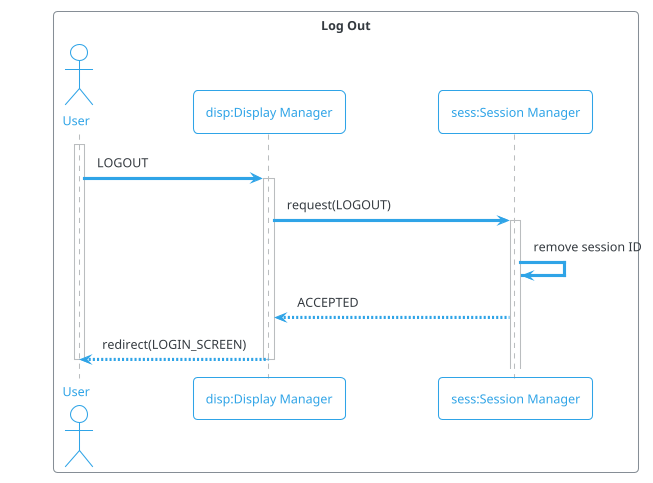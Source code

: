 @startuml logout
!theme cerulean-outline
box "Log Out"
actor "User" as user
participant "disp:Display Manager" as disp
participant "sess:Session Manager" as sess
end box
activate user
user -> disp ++ : LOGOUT
disp -> sess ++ : request(LOGOUT)
sess -> sess : remove session ID
sess --> disp : ACCEPTED
disp --> user -- : redirect(LOGIN_SCREEN)
deactivate user
@enduml